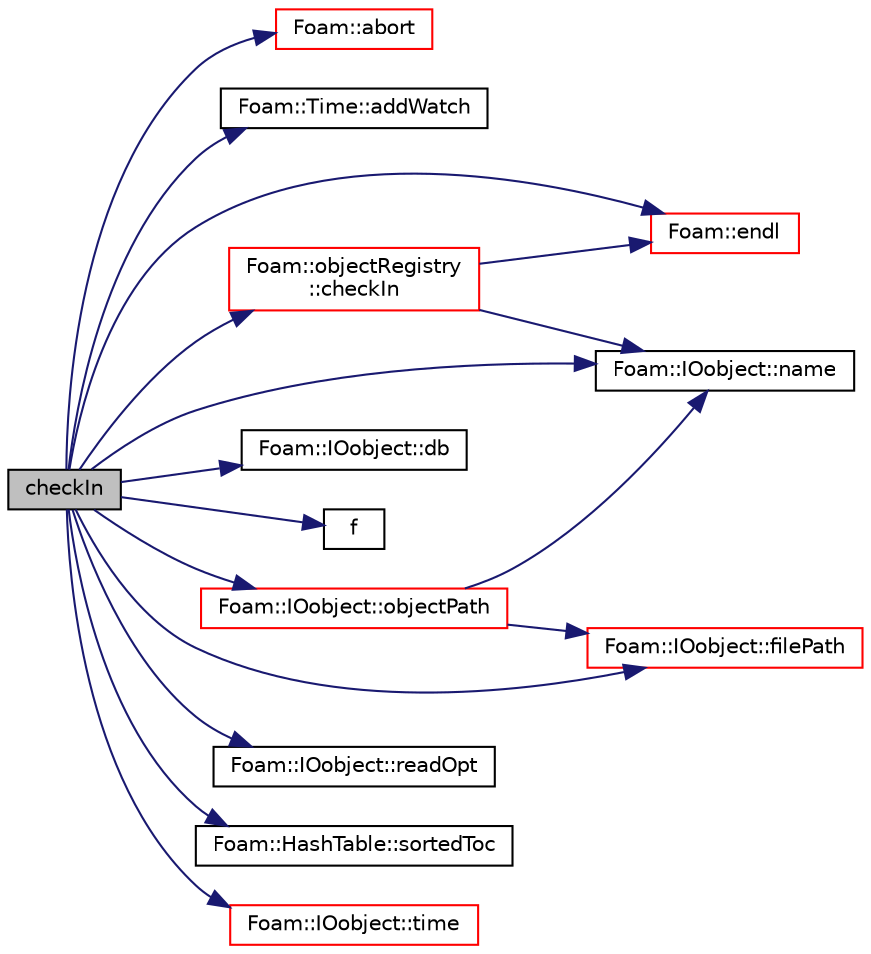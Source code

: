 digraph "checkIn"
{
  bgcolor="transparent";
  edge [fontname="Helvetica",fontsize="10",labelfontname="Helvetica",labelfontsize="10"];
  node [fontname="Helvetica",fontsize="10",shape=record];
  rankdir="LR";
  Node1312 [label="checkIn",height=0.2,width=0.4,color="black", fillcolor="grey75", style="filled", fontcolor="black"];
  Node1312 -> Node1313 [color="midnightblue",fontsize="10",style="solid",fontname="Helvetica"];
  Node1313 [label="Foam::abort",height=0.2,width=0.4,color="red",URL="$a21851.html#a447107a607d03e417307c203fa5fb44b"];
  Node1312 -> Node1358 [color="midnightblue",fontsize="10",style="solid",fontname="Helvetica"];
  Node1358 [label="Foam::Time::addWatch",height=0.2,width=0.4,color="black",URL="$a27457.html#a2d3ae032c4ceedc94ba259753f942557",tooltip="Add watching of a file. Returns handle. "];
  Node1312 -> Node1359 [color="midnightblue",fontsize="10",style="solid",fontname="Helvetica"];
  Node1359 [label="Foam::objectRegistry\l::checkIn",height=0.2,width=0.4,color="red",URL="$a27433.html#a4b0cce89930b944edff10feca86767f0",tooltip="Add an regIOobject to registry. "];
  Node1359 -> Node1320 [color="midnightblue",fontsize="10",style="solid",fontname="Helvetica"];
  Node1320 [label="Foam::endl",height=0.2,width=0.4,color="red",URL="$a21851.html#a2db8fe02a0d3909e9351bb4275b23ce4",tooltip="Add newline and flush stream. "];
  Node1359 -> Node1364 [color="midnightblue",fontsize="10",style="solid",fontname="Helvetica"];
  Node1364 [label="Foam::IOobject::name",height=0.2,width=0.4,color="black",URL="$a27249.html#acc80e00a8ac919288fb55bd14cc88bf6",tooltip="Return name. "];
  Node1312 -> Node1365 [color="midnightblue",fontsize="10",style="solid",fontname="Helvetica"];
  Node1365 [label="Foam::IOobject::db",height=0.2,width=0.4,color="black",URL="$a27249.html#a65cc75d9f80b1df5c3184fb2274a97f1",tooltip="Return the local objectRegistry. "];
  Node1312 -> Node1320 [color="midnightblue",fontsize="10",style="solid",fontname="Helvetica"];
  Node1312 -> Node1366 [color="midnightblue",fontsize="10",style="solid",fontname="Helvetica"];
  Node1366 [label="f",height=0.2,width=0.4,color="black",URL="$a18335.html#a888be93833ac7a23170555c69c690288"];
  Node1312 -> Node1367 [color="midnightblue",fontsize="10",style="solid",fontname="Helvetica"];
  Node1367 [label="Foam::IOobject::filePath",height=0.2,width=0.4,color="red",URL="$a27249.html#a698f54dd16f5ec2931aeff16fd4878c8",tooltip="Return complete path + object name if the file exists. "];
  Node1312 -> Node1364 [color="midnightblue",fontsize="10",style="solid",fontname="Helvetica"];
  Node1312 -> Node1377 [color="midnightblue",fontsize="10",style="solid",fontname="Helvetica"];
  Node1377 [label="Foam::IOobject::objectPath",height=0.2,width=0.4,color="red",URL="$a27249.html#a3a7ece5c1251c6be1f7812d4dba5fb7a",tooltip="Return complete path + object name. "];
  Node1377 -> Node1367 [color="midnightblue",fontsize="10",style="solid",fontname="Helvetica"];
  Node1377 -> Node1364 [color="midnightblue",fontsize="10",style="solid",fontname="Helvetica"];
  Node1312 -> Node1626 [color="midnightblue",fontsize="10",style="solid",fontname="Helvetica"];
  Node1626 [label="Foam::IOobject::readOpt",height=0.2,width=0.4,color="black",URL="$a27249.html#a81b608e0b8d8e2a8f1bc927cd6076c59"];
  Node1312 -> Node1627 [color="midnightblue",fontsize="10",style="solid",fontname="Helvetica"];
  Node1627 [label="Foam::HashTable::sortedToc",height=0.2,width=0.4,color="black",URL="$a26841.html#a00e373a2c0d6161c4bcdc4453c1bb35e",tooltip="Return the table of contents as a sorted list. "];
  Node1312 -> Node1511 [color="midnightblue",fontsize="10",style="solid",fontname="Helvetica"];
  Node1511 [label="Foam::IOobject::time",height=0.2,width=0.4,color="red",URL="$a27249.html#a1ed86245b170b9f651f62650b1827500",tooltip="Return time. "];
}
